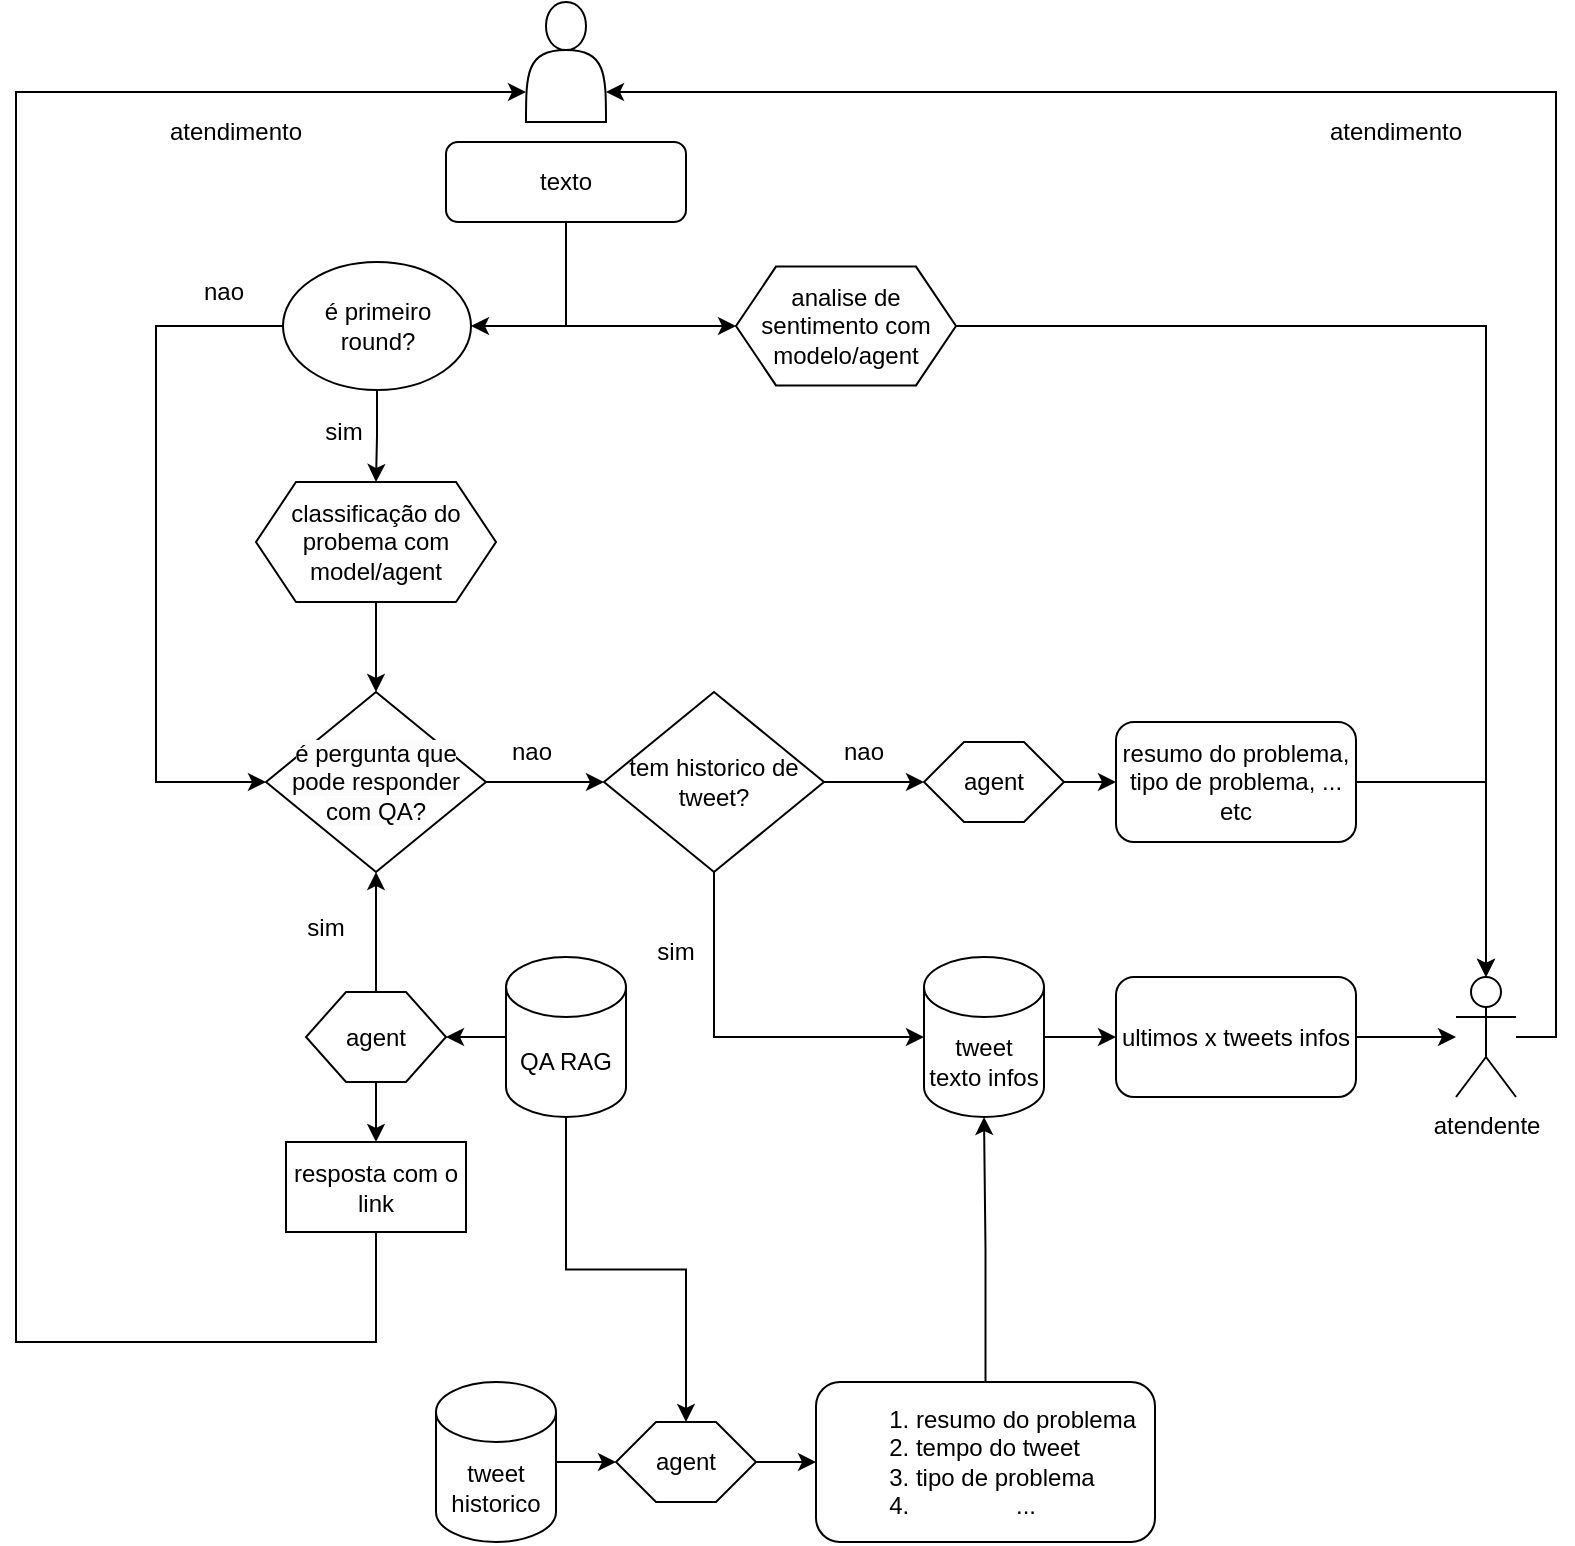 <mxfile version="26.0.9">
  <diagram id="C5RBs43oDa-KdzZeNtuy" name="Page-1">
    <mxGraphModel dx="1114" dy="894" grid="1" gridSize="10" guides="1" tooltips="1" connect="1" arrows="1" fold="1" page="1" pageScale="1" pageWidth="827" pageHeight="1169" math="0" shadow="0">
      <root>
        <mxCell id="WIyWlLk6GJQsqaUBKTNV-0" />
        <mxCell id="WIyWlLk6GJQsqaUBKTNV-1" parent="WIyWlLk6GJQsqaUBKTNV-0" />
        <mxCell id="VCzKnKpToRcDfp0mh35U-0" value="sim" style="text;html=1;strokeColor=none;fillColor=none;align=center;verticalAlign=middle;whiteSpace=wrap;rounded=0;" parent="WIyWlLk6GJQsqaUBKTNV-1" vertex="1">
          <mxGeometry x="143.5" y="250" width="60" height="30" as="geometry" />
        </mxCell>
        <mxCell id="EX6XXHras8pYAPJqgO5M-56" style="edgeStyle=orthogonalEdgeStyle;rounded=0;orthogonalLoop=1;jettySize=auto;html=1;entryX=0;entryY=0.5;entryDx=0;entryDy=0;exitX=0.5;exitY=1;exitDx=0;exitDy=0;" parent="WIyWlLk6GJQsqaUBKTNV-1" source="WIyWlLk6GJQsqaUBKTNV-3" target="EX6XXHras8pYAPJqgO5M-55" edge="1">
          <mxGeometry relative="1" as="geometry">
            <mxPoint x="280" y="190" as="sourcePoint" />
          </mxGeometry>
        </mxCell>
        <mxCell id="VCzKnKpToRcDfp0mh35U-20" style="edgeStyle=orthogonalEdgeStyle;rounded=0;orthogonalLoop=1;jettySize=auto;html=1;entryX=1;entryY=0.5;entryDx=0;entryDy=0;" parent="WIyWlLk6GJQsqaUBKTNV-1" source="WIyWlLk6GJQsqaUBKTNV-3" target="VCzKnKpToRcDfp0mh35U-9" edge="1">
          <mxGeometry relative="1" as="geometry" />
        </mxCell>
        <mxCell id="WIyWlLk6GJQsqaUBKTNV-3" value="texto" style="rounded=1;whiteSpace=wrap;html=1;fontSize=12;glass=0;strokeWidth=1;shadow=0;" parent="WIyWlLk6GJQsqaUBKTNV-1" vertex="1">
          <mxGeometry x="225" y="120" width="120" height="40" as="geometry" />
        </mxCell>
        <mxCell id="EX6XXHras8pYAPJqgO5M-32" style="edgeStyle=orthogonalEdgeStyle;rounded=0;orthogonalLoop=1;jettySize=auto;html=1;exitX=1;exitY=0.5;exitDx=0;exitDy=0;" parent="WIyWlLk6GJQsqaUBKTNV-1" source="EX6XXHras8pYAPJqgO5M-55" target="EX6XXHras8pYAPJqgO5M-29" edge="1">
          <mxGeometry relative="1" as="geometry">
            <mxPoint x="429.921" y="316.3" as="sourcePoint" />
          </mxGeometry>
        </mxCell>
        <mxCell id="EX6XXHras8pYAPJqgO5M-28" style="edgeStyle=orthogonalEdgeStyle;rounded=0;orthogonalLoop=1;jettySize=auto;html=1;" parent="WIyWlLk6GJQsqaUBKTNV-1" source="EX6XXHras8pYAPJqgO5M-3" target="EX6XXHras8pYAPJqgO5M-6" edge="1">
          <mxGeometry relative="1" as="geometry" />
        </mxCell>
        <mxCell id="8EFGUZGCWTQbCas3vfel-0" style="edgeStyle=orthogonalEdgeStyle;rounded=0;orthogonalLoop=1;jettySize=auto;html=1;entryX=0.5;entryY=0;entryDx=0;entryDy=0;" edge="1" parent="WIyWlLk6GJQsqaUBKTNV-1" source="EX6XXHras8pYAPJqgO5M-3" target="EX6XXHras8pYAPJqgO5M-25">
          <mxGeometry relative="1" as="geometry" />
        </mxCell>
        <mxCell id="EX6XXHras8pYAPJqgO5M-3" value="QA RAG" style="shape=cylinder3;whiteSpace=wrap;html=1;boundedLbl=1;backgroundOutline=1;size=15;" parent="WIyWlLk6GJQsqaUBKTNV-1" vertex="1">
          <mxGeometry x="255" y="527.5" width="60" height="80" as="geometry" />
        </mxCell>
        <mxCell id="EX6XXHras8pYAPJqgO5M-5" value="" style="shape=actor;whiteSpace=wrap;html=1;" parent="WIyWlLk6GJQsqaUBKTNV-1" vertex="1">
          <mxGeometry x="265" y="50" width="40" height="60" as="geometry" />
        </mxCell>
        <mxCell id="EX6XXHras8pYAPJqgO5M-42" style="edgeStyle=orthogonalEdgeStyle;rounded=0;orthogonalLoop=1;jettySize=auto;html=1;entryX=0;entryY=0.75;entryDx=0;entryDy=0;exitX=0.5;exitY=1;exitDx=0;exitDy=0;" parent="WIyWlLk6GJQsqaUBKTNV-1" source="EX6XXHras8pYAPJqgO5M-44" target="EX6XXHras8pYAPJqgO5M-5" edge="1">
          <mxGeometry relative="1" as="geometry">
            <mxPoint x="290" y="580" as="sourcePoint" />
            <Array as="points">
              <mxPoint x="190" y="720" />
              <mxPoint x="10" y="720" />
              <mxPoint x="10" y="95" />
            </Array>
          </mxGeometry>
        </mxCell>
        <mxCell id="EX6XXHras8pYAPJqgO5M-47" style="edgeStyle=orthogonalEdgeStyle;rounded=0;orthogonalLoop=1;jettySize=auto;html=1;entryX=0.5;entryY=0;entryDx=0;entryDy=0;" parent="WIyWlLk6GJQsqaUBKTNV-1" source="EX6XXHras8pYAPJqgO5M-6" target="EX6XXHras8pYAPJqgO5M-44" edge="1">
          <mxGeometry relative="1" as="geometry" />
        </mxCell>
        <mxCell id="VCzKnKpToRcDfp0mh35U-7" style="edgeStyle=orthogonalEdgeStyle;rounded=0;orthogonalLoop=1;jettySize=auto;html=1;entryX=0.5;entryY=1;entryDx=0;entryDy=0;" parent="WIyWlLk6GJQsqaUBKTNV-1" source="EX6XXHras8pYAPJqgO5M-6" target="EX6XXHras8pYAPJqgO5M-13" edge="1">
          <mxGeometry relative="1" as="geometry" />
        </mxCell>
        <mxCell id="EX6XXHras8pYAPJqgO5M-6" value="agent" style="shape=hexagon;perimeter=hexagonPerimeter2;whiteSpace=wrap;html=1;fixedSize=1;" parent="WIyWlLk6GJQsqaUBKTNV-1" vertex="1">
          <mxGeometry x="155" y="545" width="70" height="45" as="geometry" />
        </mxCell>
        <mxCell id="EX6XXHras8pYAPJqgO5M-17" style="edgeStyle=orthogonalEdgeStyle;rounded=0;orthogonalLoop=1;jettySize=auto;html=1;entryX=0;entryY=0.5;entryDx=0;entryDy=0;" parent="WIyWlLk6GJQsqaUBKTNV-1" source="EX6XXHras8pYAPJqgO5M-13" target="EX6XXHras8pYAPJqgO5M-19" edge="1">
          <mxGeometry relative="1" as="geometry">
            <mxPoint x="345" y="425" as="targetPoint" />
          </mxGeometry>
        </mxCell>
        <mxCell id="EX6XXHras8pYAPJqgO5M-13" value="&lt;meta charset=&quot;utf-8&quot;&gt;&lt;span style=&quot;color: rgb(0, 0, 0); font-family: Helvetica; font-size: 12px; font-style: normal; font-variant-ligatures: normal; font-variant-caps: normal; font-weight: 400; letter-spacing: normal; orphans: 2; text-align: center; text-indent: 0px; text-transform: none; widows: 2; word-spacing: 0px; -webkit-text-stroke-width: 0px; background-color: rgb(251, 251, 251); text-decoration-thickness: initial; text-decoration-style: initial; text-decoration-color: initial; float: none; display: inline !important;&quot;&gt;é pergunta que pode responder com QA?&lt;/span&gt;" style="rhombus;whiteSpace=wrap;html=1;" parent="WIyWlLk6GJQsqaUBKTNV-1" vertex="1">
          <mxGeometry x="135" y="395" width="110" height="90" as="geometry" />
        </mxCell>
        <mxCell id="EX6XXHras8pYAPJqgO5M-16" value="sim" style="text;html=1;strokeColor=none;fillColor=none;align=center;verticalAlign=middle;whiteSpace=wrap;rounded=0;" parent="WIyWlLk6GJQsqaUBKTNV-1" vertex="1">
          <mxGeometry x="135" y="497.5" width="60" height="30" as="geometry" />
        </mxCell>
        <mxCell id="EX6XXHras8pYAPJqgO5M-18" value="nao" style="text;html=1;strokeColor=none;fillColor=none;align=center;verticalAlign=middle;whiteSpace=wrap;rounded=0;" parent="WIyWlLk6GJQsqaUBKTNV-1" vertex="1">
          <mxGeometry x="237.5" y="410" width="60" height="30" as="geometry" />
        </mxCell>
        <mxCell id="EX6XXHras8pYAPJqgO5M-49" style="edgeStyle=orthogonalEdgeStyle;rounded=0;orthogonalLoop=1;jettySize=auto;html=1;entryX=0;entryY=0.5;entryDx=0;entryDy=0;" parent="WIyWlLk6GJQsqaUBKTNV-1" source="EX6XXHras8pYAPJqgO5M-19" target="EX6XXHras8pYAPJqgO5M-48" edge="1">
          <mxGeometry relative="1" as="geometry" />
        </mxCell>
        <mxCell id="EX6XXHras8pYAPJqgO5M-19" value="tem historico de tweet?" style="rhombus;whiteSpace=wrap;html=1;" parent="WIyWlLk6GJQsqaUBKTNV-1" vertex="1">
          <mxGeometry x="304" y="395" width="110" height="90" as="geometry" />
        </mxCell>
        <mxCell id="EX6XXHras8pYAPJqgO5M-23" value="sim" style="text;html=1;strokeColor=none;fillColor=none;align=center;verticalAlign=middle;whiteSpace=wrap;rounded=0;" parent="WIyWlLk6GJQsqaUBKTNV-1" vertex="1">
          <mxGeometry x="310" y="510" width="60" height="30" as="geometry" />
        </mxCell>
        <mxCell id="ij4otfSvwSwiUSFuM040-0" style="edgeStyle=orthogonalEdgeStyle;rounded=0;orthogonalLoop=1;jettySize=auto;html=1;entryX=0;entryY=0.5;entryDx=0;entryDy=0;" parent="WIyWlLk6GJQsqaUBKTNV-1" source="EX6XXHras8pYAPJqgO5M-25" target="ij4otfSvwSwiUSFuM040-24" edge="1">
          <mxGeometry relative="1" as="geometry">
            <mxPoint x="409" y="779.375" as="targetPoint" />
          </mxGeometry>
        </mxCell>
        <mxCell id="EX6XXHras8pYAPJqgO5M-25" value="agent" style="shape=hexagon;perimeter=hexagonPerimeter2;whiteSpace=wrap;html=1;fixedSize=1;" parent="WIyWlLk6GJQsqaUBKTNV-1" vertex="1">
          <mxGeometry x="310" y="760" width="70" height="40" as="geometry" />
        </mxCell>
        <mxCell id="EX6XXHras8pYAPJqgO5M-27" style="edgeStyle=orthogonalEdgeStyle;rounded=0;orthogonalLoop=1;jettySize=auto;html=1;entryX=0;entryY=0.5;entryDx=0;entryDy=0;exitX=1;exitY=0.5;exitDx=0;exitDy=0;exitPerimeter=0;" parent="WIyWlLk6GJQsqaUBKTNV-1" source="EX6XXHras8pYAPJqgO5M-26" target="EX6XXHras8pYAPJqgO5M-25" edge="1">
          <mxGeometry relative="1" as="geometry">
            <mxPoint x="365" y="825" as="sourcePoint" />
          </mxGeometry>
        </mxCell>
        <mxCell id="EX6XXHras8pYAPJqgO5M-26" value="tweet historico" style="shape=cylinder3;whiteSpace=wrap;html=1;boundedLbl=1;backgroundOutline=1;size=15;" parent="WIyWlLk6GJQsqaUBKTNV-1" vertex="1">
          <mxGeometry x="220" y="740" width="60" height="80" as="geometry" />
        </mxCell>
        <mxCell id="EX6XXHras8pYAPJqgO5M-39" style="edgeStyle=orthogonalEdgeStyle;rounded=0;orthogonalLoop=1;jettySize=auto;html=1;entryX=1;entryY=0.75;entryDx=0;entryDy=0;" parent="WIyWlLk6GJQsqaUBKTNV-1" source="EX6XXHras8pYAPJqgO5M-29" target="EX6XXHras8pYAPJqgO5M-5" edge="1">
          <mxGeometry relative="1" as="geometry">
            <Array as="points">
              <mxPoint x="780" y="568" />
              <mxPoint x="780" y="95" />
            </Array>
          </mxGeometry>
        </mxCell>
        <mxCell id="EX6XXHras8pYAPJqgO5M-29" value="atendente" style="shape=umlActor;verticalLabelPosition=bottom;verticalAlign=top;html=1;outlineConnect=0;" parent="WIyWlLk6GJQsqaUBKTNV-1" vertex="1">
          <mxGeometry x="730" y="537.5" width="30" height="60" as="geometry" />
        </mxCell>
        <mxCell id="EX6XXHras8pYAPJqgO5M-35" value="nao" style="text;html=1;strokeColor=none;fillColor=none;align=center;verticalAlign=middle;whiteSpace=wrap;rounded=0;" parent="WIyWlLk6GJQsqaUBKTNV-1" vertex="1">
          <mxGeometry x="404" y="410" width="60" height="30" as="geometry" />
        </mxCell>
        <mxCell id="EX6XXHras8pYAPJqgO5M-64" style="edgeStyle=orthogonalEdgeStyle;rounded=0;orthogonalLoop=1;jettySize=auto;html=1;" parent="WIyWlLk6GJQsqaUBKTNV-1" source="EX6XXHras8pYAPJqgO5M-36" target="EX6XXHras8pYAPJqgO5M-29" edge="1">
          <mxGeometry relative="1" as="geometry" />
        </mxCell>
        <mxCell id="EX6XXHras8pYAPJqgO5M-36" value="resumo do problema, tipo de problema, ... etc" style="rounded=1;whiteSpace=wrap;html=1;" parent="WIyWlLk6GJQsqaUBKTNV-1" vertex="1">
          <mxGeometry x="560" y="410" width="120" height="60" as="geometry" />
        </mxCell>
        <mxCell id="EX6XXHras8pYAPJqgO5M-40" value="atendimento" style="text;html=1;strokeColor=none;fillColor=none;align=center;verticalAlign=middle;whiteSpace=wrap;rounded=0;" parent="WIyWlLk6GJQsqaUBKTNV-1" vertex="1">
          <mxGeometry x="670" y="100" width="60" height="30" as="geometry" />
        </mxCell>
        <mxCell id="EX6XXHras8pYAPJqgO5M-43" value="atendimento" style="text;html=1;strokeColor=none;fillColor=none;align=center;verticalAlign=middle;whiteSpace=wrap;rounded=0;" parent="WIyWlLk6GJQsqaUBKTNV-1" vertex="1">
          <mxGeometry x="90" y="100" width="60" height="30" as="geometry" />
        </mxCell>
        <mxCell id="EX6XXHras8pYAPJqgO5M-44" value="resposta com o link" style="rounded=0;whiteSpace=wrap;html=1;" parent="WIyWlLk6GJQsqaUBKTNV-1" vertex="1">
          <mxGeometry x="145" y="620" width="90" height="45" as="geometry" />
        </mxCell>
        <mxCell id="EX6XXHras8pYAPJqgO5M-52" style="edgeStyle=orthogonalEdgeStyle;rounded=0;orthogonalLoop=1;jettySize=auto;html=1;entryX=0;entryY=0.5;entryDx=0;entryDy=0;" parent="WIyWlLk6GJQsqaUBKTNV-1" source="EX6XXHras8pYAPJqgO5M-48" target="EX6XXHras8pYAPJqgO5M-36" edge="1">
          <mxGeometry relative="1" as="geometry" />
        </mxCell>
        <mxCell id="EX6XXHras8pYAPJqgO5M-48" value="agent" style="shape=hexagon;perimeter=hexagonPerimeter2;whiteSpace=wrap;html=1;fixedSize=1;" parent="WIyWlLk6GJQsqaUBKTNV-1" vertex="1">
          <mxGeometry x="464" y="420" width="70" height="40" as="geometry" />
        </mxCell>
        <mxCell id="EX6XXHras8pYAPJqgO5M-55" value="analise de sentimento com modelo/agent" style="shape=hexagon;perimeter=hexagonPerimeter2;whiteSpace=wrap;html=1;fixedSize=1;" parent="WIyWlLk6GJQsqaUBKTNV-1" vertex="1">
          <mxGeometry x="370" y="182.31" width="110" height="59.38" as="geometry" />
        </mxCell>
        <mxCell id="EX6XXHras8pYAPJqgO5M-60" style="edgeStyle=orthogonalEdgeStyle;rounded=0;orthogonalLoop=1;jettySize=auto;html=1;exitX=0.5;exitY=1;exitDx=0;exitDy=0;" parent="WIyWlLk6GJQsqaUBKTNV-1" edge="1">
          <mxGeometry relative="1" as="geometry">
            <mxPoint x="190" y="235" as="sourcePoint" />
            <mxPoint x="190" y="235" as="targetPoint" />
          </mxGeometry>
        </mxCell>
        <mxCell id="ij4otfSvwSwiUSFuM040-27" style="edgeStyle=orthogonalEdgeStyle;rounded=0;orthogonalLoop=1;jettySize=auto;html=1;" parent="WIyWlLk6GJQsqaUBKTNV-1" source="ij4otfSvwSwiUSFuM040-1" target="ij4otfSvwSwiUSFuM040-26" edge="1">
          <mxGeometry relative="1" as="geometry" />
        </mxCell>
        <mxCell id="ij4otfSvwSwiUSFuM040-1" value="tweet texto infos" style="shape=cylinder3;whiteSpace=wrap;html=1;boundedLbl=1;backgroundOutline=1;size=15;" parent="WIyWlLk6GJQsqaUBKTNV-1" vertex="1">
          <mxGeometry x="464" y="527.5" width="60" height="80" as="geometry" />
        </mxCell>
        <mxCell id="ij4otfSvwSwiUSFuM040-5" style="edgeStyle=orthogonalEdgeStyle;rounded=0;orthogonalLoop=1;jettySize=auto;html=1;entryX=0;entryY=0.5;entryDx=0;entryDy=0;entryPerimeter=0;" parent="WIyWlLk6GJQsqaUBKTNV-1" source="EX6XXHras8pYAPJqgO5M-19" target="ij4otfSvwSwiUSFuM040-1" edge="1">
          <mxGeometry relative="1" as="geometry">
            <Array as="points">
              <mxPoint x="359" y="568" />
            </Array>
          </mxGeometry>
        </mxCell>
        <mxCell id="ij4otfSvwSwiUSFuM040-25" style="edgeStyle=orthogonalEdgeStyle;rounded=0;orthogonalLoop=1;jettySize=auto;html=1;" parent="WIyWlLk6GJQsqaUBKTNV-1" source="ij4otfSvwSwiUSFuM040-24" target="ij4otfSvwSwiUSFuM040-1" edge="1">
          <mxGeometry relative="1" as="geometry" />
        </mxCell>
        <mxCell id="ij4otfSvwSwiUSFuM040-24" value="&lt;ol style=&quot;text-align: left;&quot;&gt;&lt;li&gt;&lt;span style=&quot;background-color: transparent; color: light-dark(rgb(0, 0, 0), rgb(255, 255, 255));&quot;&gt;&lt;span style=&quot;text-align: center;&quot;&gt;resumo do problema&lt;/span&gt;&lt;/span&gt;&lt;/li&gt;&lt;li&gt;&lt;span style=&quot;background-color: transparent; color: light-dark(rgb(0, 0, 0), rgb(255, 255, 255));&quot;&gt;&lt;span style=&quot;text-align: center;&quot;&gt;tempo do tweet&lt;/span&gt;&lt;/span&gt;&lt;/li&gt;&lt;li&gt;&lt;span style=&quot;text-align: center;&quot;&gt;tipo de problema&lt;/span&gt;&lt;/li&gt;&lt;li style=&quot;text-align: center;&quot;&gt;...&lt;/li&gt;&lt;/ol&gt;" style="rounded=1;whiteSpace=wrap;html=1;" parent="WIyWlLk6GJQsqaUBKTNV-1" vertex="1">
          <mxGeometry x="410" y="740" width="169.5" height="80" as="geometry" />
        </mxCell>
        <mxCell id="ij4otfSvwSwiUSFuM040-28" style="edgeStyle=orthogonalEdgeStyle;rounded=0;orthogonalLoop=1;jettySize=auto;html=1;" parent="WIyWlLk6GJQsqaUBKTNV-1" source="ij4otfSvwSwiUSFuM040-26" target="EX6XXHras8pYAPJqgO5M-29" edge="1">
          <mxGeometry relative="1" as="geometry" />
        </mxCell>
        <mxCell id="ij4otfSvwSwiUSFuM040-26" value="ultimos x tweets infos" style="rounded=1;whiteSpace=wrap;html=1;" parent="WIyWlLk6GJQsqaUBKTNV-1" vertex="1">
          <mxGeometry x="560" y="537.5" width="120" height="60" as="geometry" />
        </mxCell>
        <mxCell id="VCzKnKpToRcDfp0mh35U-3" value="nao" style="text;html=1;strokeColor=none;fillColor=none;align=center;verticalAlign=middle;whiteSpace=wrap;rounded=0;" parent="WIyWlLk6GJQsqaUBKTNV-1" vertex="1">
          <mxGeometry x="83.5" y="180" width="60" height="30" as="geometry" />
        </mxCell>
        <mxCell id="VCzKnKpToRcDfp0mh35U-17" style="edgeStyle=orthogonalEdgeStyle;rounded=0;orthogonalLoop=1;jettySize=auto;html=1;entryX=0.5;entryY=0;entryDx=0;entryDy=0;" parent="WIyWlLk6GJQsqaUBKTNV-1" source="VCzKnKpToRcDfp0mh35U-9" target="VCzKnKpToRcDfp0mh35U-14" edge="1">
          <mxGeometry relative="1" as="geometry" />
        </mxCell>
        <mxCell id="VCzKnKpToRcDfp0mh35U-19" style="edgeStyle=orthogonalEdgeStyle;rounded=0;orthogonalLoop=1;jettySize=auto;html=1;entryX=0;entryY=0.5;entryDx=0;entryDy=0;" parent="WIyWlLk6GJQsqaUBKTNV-1" source="VCzKnKpToRcDfp0mh35U-9" target="EX6XXHras8pYAPJqgO5M-13" edge="1">
          <mxGeometry relative="1" as="geometry">
            <Array as="points">
              <mxPoint x="80" y="212" />
              <mxPoint x="80" y="440" />
            </Array>
          </mxGeometry>
        </mxCell>
        <mxCell id="VCzKnKpToRcDfp0mh35U-9" value="é primeiro round?" style="ellipse;whiteSpace=wrap;html=1;" parent="WIyWlLk6GJQsqaUBKTNV-1" vertex="1">
          <mxGeometry x="143.5" y="180" width="94" height="64" as="geometry" />
        </mxCell>
        <mxCell id="VCzKnKpToRcDfp0mh35U-18" style="edgeStyle=orthogonalEdgeStyle;rounded=0;orthogonalLoop=1;jettySize=auto;html=1;" parent="WIyWlLk6GJQsqaUBKTNV-1" source="VCzKnKpToRcDfp0mh35U-14" target="EX6XXHras8pYAPJqgO5M-13" edge="1">
          <mxGeometry relative="1" as="geometry" />
        </mxCell>
        <mxCell id="VCzKnKpToRcDfp0mh35U-14" value="classificação do probema com model/agent" style="shape=hexagon;perimeter=hexagonPerimeter2;whiteSpace=wrap;html=1;fixedSize=1;" parent="WIyWlLk6GJQsqaUBKTNV-1" vertex="1">
          <mxGeometry x="130" y="290" width="120" height="60" as="geometry" />
        </mxCell>
      </root>
    </mxGraphModel>
  </diagram>
</mxfile>
